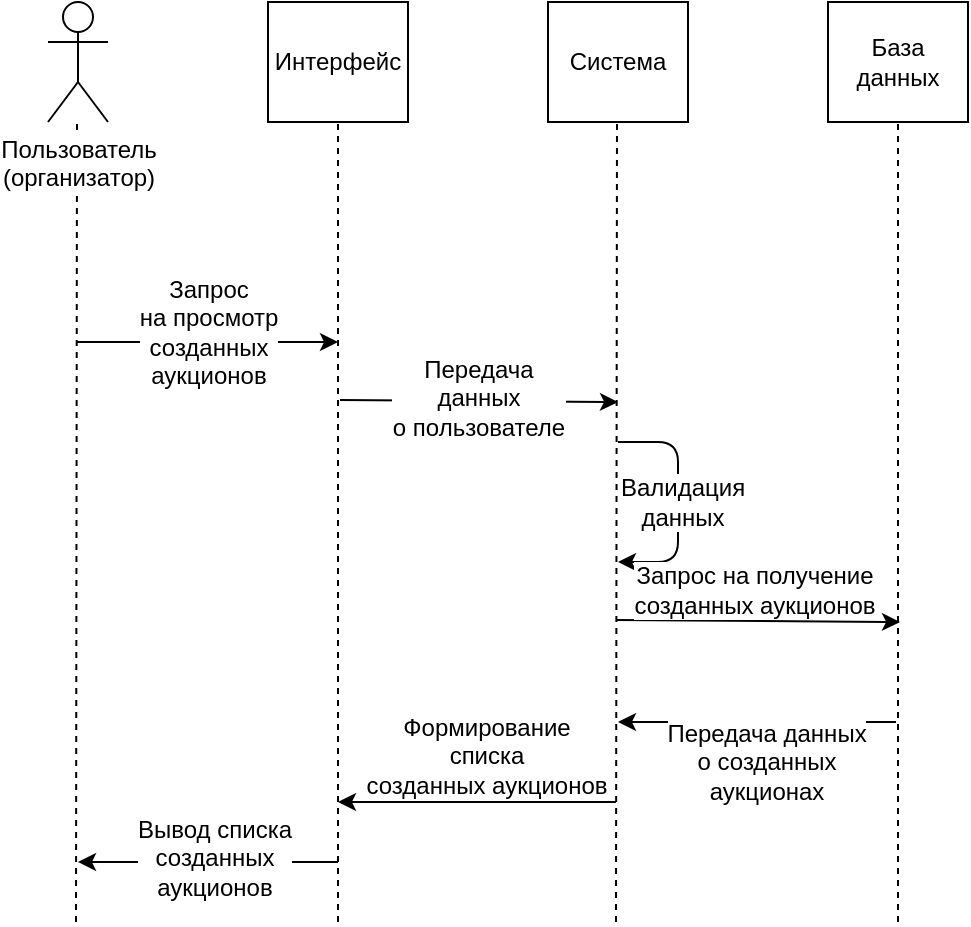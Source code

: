<mxfile version="10.7.1" type="github"><diagram id="p4gZbmN915IkZskqoDSe" name="Page-1"><mxGraphModel dx="994" dy="835" grid="1" gridSize="10" guides="1" tooltips="1" connect="1" arrows="1" fold="1" page="1" pageScale="1" pageWidth="827" pageHeight="1169" math="0" shadow="0"><root><mxCell id="0"/><mxCell id="1" parent="0"/><mxCell id="u6ldHnlmYiOKP26vBX6c-1" value="Интерфейс" style="rounded=0;whiteSpace=wrap;html=1;" vertex="1" parent="1"><mxGeometry x="230" y="200" width="70" height="60" as="geometry"/></mxCell><mxCell id="u6ldHnlmYiOKP26vBX6c-2" value="Система" style="rounded=0;whiteSpace=wrap;html=1;" vertex="1" parent="1"><mxGeometry x="370" y="200" width="70" height="60" as="geometry"/></mxCell><mxCell id="u6ldHnlmYiOKP26vBX6c-3" value="База данных" style="rounded=0;whiteSpace=wrap;html=1;" vertex="1" parent="1"><mxGeometry x="510" y="200" width="70" height="60" as="geometry"/></mxCell><mxCell id="u6ldHnlmYiOKP26vBX6c-4" value="" style="endArrow=none;dashed=1;html=1;entryX=0.5;entryY=1;entryDx=0;entryDy=0;" edge="1" parent="1" target="u6ldHnlmYiOKP26vBX6c-3"><mxGeometry width="50" height="50" relative="1" as="geometry"><mxPoint x="545" y="660" as="sourcePoint"/><mxPoint x="150" y="300" as="targetPoint"/></mxGeometry></mxCell><mxCell id="u6ldHnlmYiOKP26vBX6c-5" value="" style="endArrow=none;dashed=1;html=1;entryX=0.5;entryY=1;entryDx=0;entryDy=0;" edge="1" parent="1"><mxGeometry width="50" height="50" relative="1" as="geometry"><mxPoint x="404" y="660" as="sourcePoint"/><mxPoint x="404.5" y="260" as="targetPoint"/></mxGeometry></mxCell><mxCell id="u6ldHnlmYiOKP26vBX6c-6" value="" style="endArrow=none;dashed=1;html=1;entryX=0.5;entryY=1;entryDx=0;entryDy=0;" edge="1" parent="1"><mxGeometry width="50" height="50" relative="1" as="geometry"><mxPoint x="265" y="660" as="sourcePoint"/><mxPoint x="265" y="260" as="targetPoint"/></mxGeometry></mxCell><mxCell id="u6ldHnlmYiOKP26vBX6c-7" value="" style="endArrow=none;dashed=1;html=1;entryX=0.5;entryY=1;entryDx=0;entryDy=0;" edge="1" parent="1"><mxGeometry width="50" height="50" relative="1" as="geometry"><mxPoint x="134" y="660" as="sourcePoint"/><mxPoint x="134.5" y="260" as="targetPoint"/></mxGeometry></mxCell><mxCell id="u6ldHnlmYiOKP26vBX6c-8" value="Пользователь&lt;br&gt;(организатор)&lt;br&gt;" style="shape=umlActor;verticalLabelPosition=bottom;labelBackgroundColor=#ffffff;verticalAlign=top;html=1;outlineConnect=0;" vertex="1" parent="1"><mxGeometry x="120" y="200" width="30" height="60" as="geometry"/></mxCell><mxCell id="u6ldHnlmYiOKP26vBX6c-11" value="" style="endArrow=classic;html=1;" edge="1" parent="1"><mxGeometry width="50" height="50" relative="1" as="geometry"><mxPoint x="134" y="370" as="sourcePoint"/><mxPoint x="265" y="370" as="targetPoint"/></mxGeometry></mxCell><mxCell id="u6ldHnlmYiOKP26vBX6c-12" value="Запрос&lt;br&gt;на просмотр&lt;br&gt;созданных&lt;br&gt;аукционов&lt;br&gt;" style="text;html=1;resizable=0;points=[];align=center;verticalAlign=middle;labelBackgroundColor=#ffffff;" vertex="1" connectable="0" parent="u6ldHnlmYiOKP26vBX6c-11"><mxGeometry x="0.23" relative="1" as="geometry"><mxPoint x="-15" y="-5" as="offset"/></mxGeometry></mxCell><mxCell id="u6ldHnlmYiOKP26vBX6c-13" value="" style="endArrow=classic;html=1;" edge="1" parent="1"><mxGeometry width="50" height="50" relative="1" as="geometry"><mxPoint x="266" y="399" as="sourcePoint"/><mxPoint x="405" y="400" as="targetPoint"/></mxGeometry></mxCell><mxCell id="u6ldHnlmYiOKP26vBX6c-14" value="Передача&lt;br&gt;данных&lt;br&gt;о пользователе&lt;br&gt;" style="text;html=1;resizable=0;points=[];align=center;verticalAlign=middle;labelBackgroundColor=#ffffff;" vertex="1" connectable="0" parent="u6ldHnlmYiOKP26vBX6c-13"><mxGeometry x="-0.143" y="-1" relative="1" as="geometry"><mxPoint x="9" y="-3" as="offset"/></mxGeometry></mxCell><mxCell id="u6ldHnlmYiOKP26vBX6c-15" value="" style="endArrow=classic;html=1;" edge="1" parent="1"><mxGeometry width="50" height="50" relative="1" as="geometry"><mxPoint x="405" y="420" as="sourcePoint"/><mxPoint x="405" y="480" as="targetPoint"/><Array as="points"><mxPoint x="435" y="420"/><mxPoint x="435" y="480"/></Array></mxGeometry></mxCell><mxCell id="u6ldHnlmYiOKP26vBX6c-16" value="Валидация&lt;br&gt;данных&lt;br&gt;" style="text;html=1;resizable=0;points=[];align=center;verticalAlign=middle;labelBackgroundColor=#ffffff;" vertex="1" connectable="0" parent="u6ldHnlmYiOKP26vBX6c-15"><mxGeometry x="0.079" relative="1" as="geometry"><mxPoint x="2" y="-5" as="offset"/></mxGeometry></mxCell><mxCell id="u6ldHnlmYiOKP26vBX6c-17" value="" style="endArrow=classic;html=1;" edge="1" parent="1"><mxGeometry width="50" height="50" relative="1" as="geometry"><mxPoint x="404" y="509" as="sourcePoint"/><mxPoint x="546" y="510" as="targetPoint"/></mxGeometry></mxCell><mxCell id="u6ldHnlmYiOKP26vBX6c-18" value="Запрос на&amp;nbsp;получение&lt;br&gt;созданных аукционов&lt;br&gt;" style="text;html=1;resizable=0;points=[];align=center;verticalAlign=middle;labelBackgroundColor=#ffffff;" vertex="1" connectable="0" parent="u6ldHnlmYiOKP26vBX6c-17"><mxGeometry x="0.279" relative="1" as="geometry"><mxPoint x="-22" y="-16" as="offset"/></mxGeometry></mxCell><mxCell id="u6ldHnlmYiOKP26vBX6c-19" value="" style="endArrow=classic;html=1;" edge="1" parent="1"><mxGeometry width="50" height="50" relative="1" as="geometry"><mxPoint x="544" y="560" as="sourcePoint"/><mxPoint x="405" y="560" as="targetPoint"/></mxGeometry></mxCell><mxCell id="u6ldHnlmYiOKP26vBX6c-20" value="Передача данных&lt;br&gt;о созданных&lt;br&gt;аукционах&lt;br&gt;" style="text;html=1;resizable=0;points=[];align=center;verticalAlign=middle;labelBackgroundColor=#ffffff;" vertex="1" connectable="0" parent="u6ldHnlmYiOKP26vBX6c-19"><mxGeometry x="-0.358" y="1" relative="1" as="geometry"><mxPoint x="-21" y="19" as="offset"/></mxGeometry></mxCell><mxCell id="u6ldHnlmYiOKP26vBX6c-21" value="" style="endArrow=classic;html=1;" edge="1" parent="1"><mxGeometry width="50" height="50" relative="1" as="geometry"><mxPoint x="404" y="600" as="sourcePoint"/><mxPoint x="265" y="600" as="targetPoint"/></mxGeometry></mxCell><mxCell id="u6ldHnlmYiOKP26vBX6c-22" value="Формирование&lt;br&gt;списка&lt;br&gt;созданных аукционов&lt;br&gt;" style="text;html=1;resizable=0;points=[];align=center;verticalAlign=middle;labelBackgroundColor=#ffffff;fillColor=none;" vertex="1" connectable="0" parent="u6ldHnlmYiOKP26vBX6c-21"><mxGeometry x="0.175" y="-2" relative="1" as="geometry"><mxPoint x="16" y="-21" as="offset"/></mxGeometry></mxCell><mxCell id="u6ldHnlmYiOKP26vBX6c-23" value="" style="endArrow=classic;html=1;" edge="1" parent="1"><mxGeometry width="50" height="50" relative="1" as="geometry"><mxPoint x="265" y="630" as="sourcePoint"/><mxPoint x="135" y="630" as="targetPoint"/></mxGeometry></mxCell><mxCell id="u6ldHnlmYiOKP26vBX6c-24" value="Вывод списка&lt;br&gt;созданных&lt;br&gt;аукционов&lt;br&gt;" style="text;html=1;resizable=0;points=[];align=center;verticalAlign=middle;labelBackgroundColor=#ffffff;" vertex="1" connectable="0" parent="u6ldHnlmYiOKP26vBX6c-23"><mxGeometry x="-0.122" relative="1" as="geometry"><mxPoint x="-5" y="-2" as="offset"/></mxGeometry></mxCell></root></mxGraphModel></diagram></mxfile>